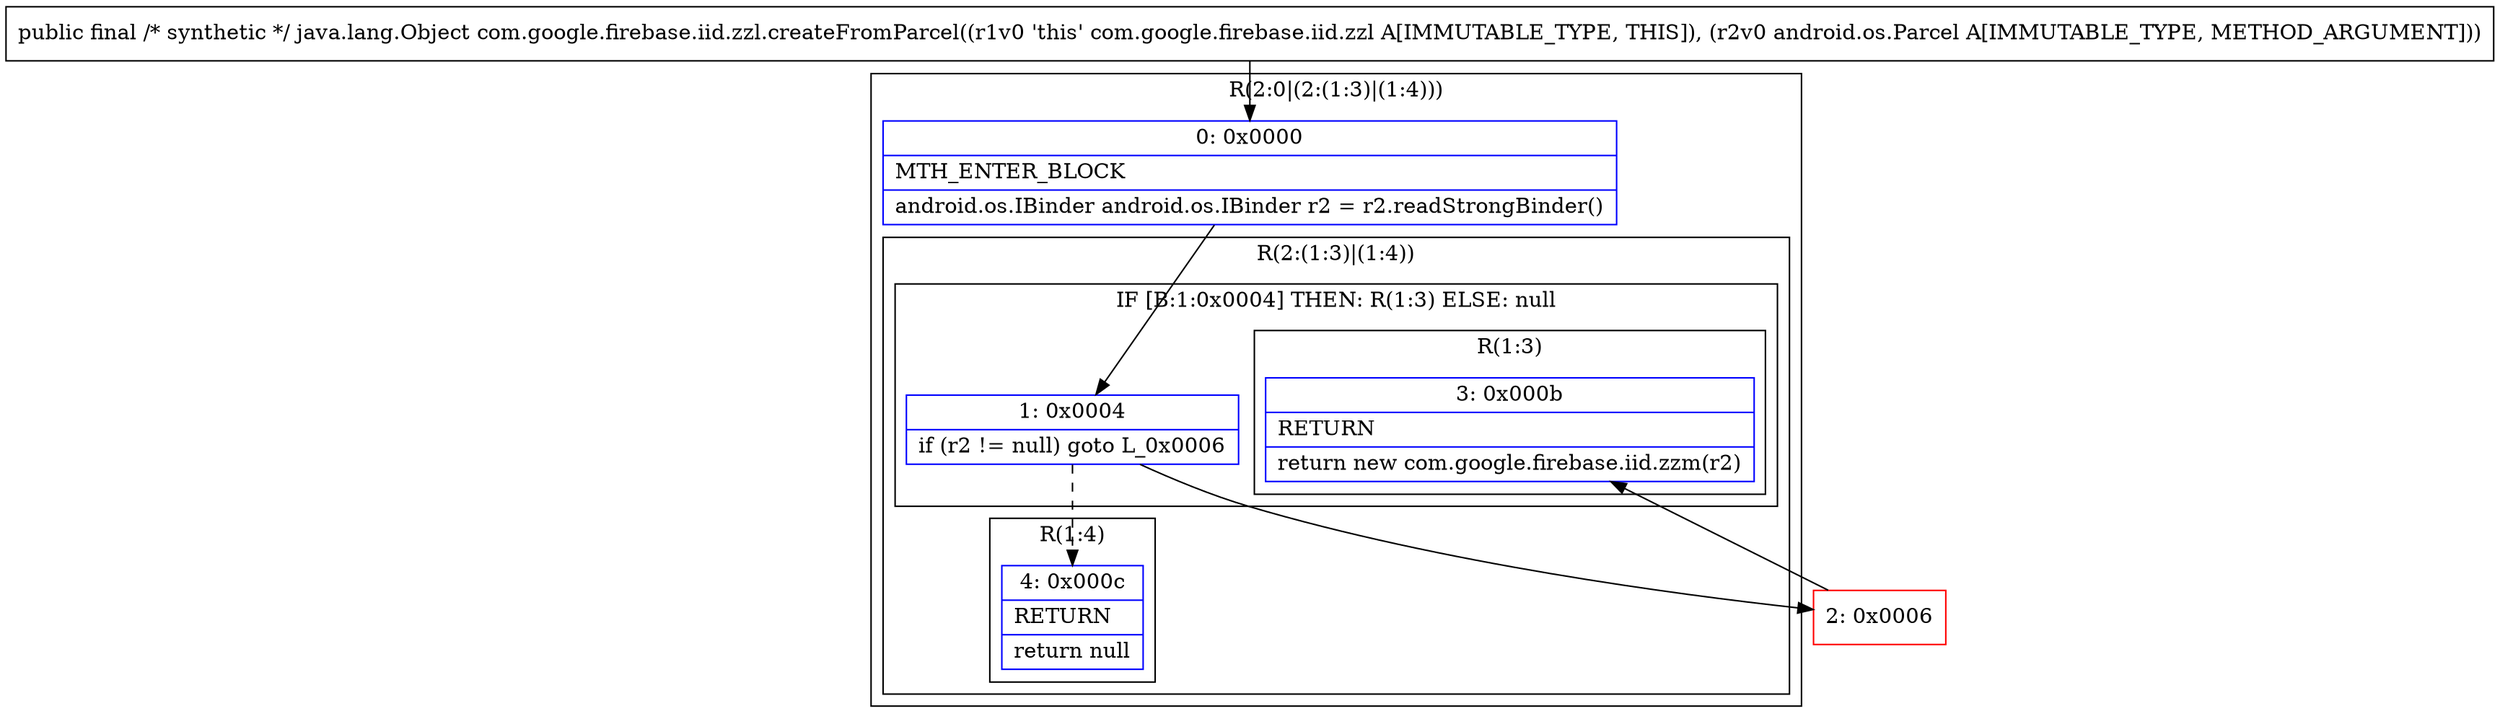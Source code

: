 digraph "CFG forcom.google.firebase.iid.zzl.createFromParcel(Landroid\/os\/Parcel;)Ljava\/lang\/Object;" {
subgraph cluster_Region_1651177872 {
label = "R(2:0|(2:(1:3)|(1:4)))";
node [shape=record,color=blue];
Node_0 [shape=record,label="{0\:\ 0x0000|MTH_ENTER_BLOCK\l|android.os.IBinder android.os.IBinder r2 = r2.readStrongBinder()\l}"];
subgraph cluster_Region_787496650 {
label = "R(2:(1:3)|(1:4))";
node [shape=record,color=blue];
subgraph cluster_IfRegion_1910637442 {
label = "IF [B:1:0x0004] THEN: R(1:3) ELSE: null";
node [shape=record,color=blue];
Node_1 [shape=record,label="{1\:\ 0x0004|if (r2 != null) goto L_0x0006\l}"];
subgraph cluster_Region_1255212392 {
label = "R(1:3)";
node [shape=record,color=blue];
Node_3 [shape=record,label="{3\:\ 0x000b|RETURN\l|return new com.google.firebase.iid.zzm(r2)\l}"];
}
}
subgraph cluster_Region_1816695865 {
label = "R(1:4)";
node [shape=record,color=blue];
Node_4 [shape=record,label="{4\:\ 0x000c|RETURN\l|return null\l}"];
}
}
}
Node_2 [shape=record,color=red,label="{2\:\ 0x0006}"];
MethodNode[shape=record,label="{public final \/* synthetic *\/ java.lang.Object com.google.firebase.iid.zzl.createFromParcel((r1v0 'this' com.google.firebase.iid.zzl A[IMMUTABLE_TYPE, THIS]), (r2v0 android.os.Parcel A[IMMUTABLE_TYPE, METHOD_ARGUMENT])) }"];
MethodNode -> Node_0;
Node_0 -> Node_1;
Node_1 -> Node_2;
Node_1 -> Node_4[style=dashed];
Node_2 -> Node_3;
}

